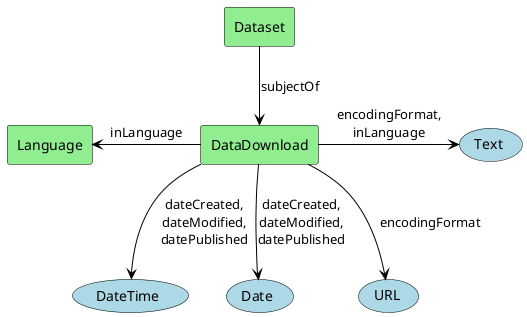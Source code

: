 @startuml

!define Class agent
!define Property usecase

skinparam Property {
BackgroundColor LightBlue
BorderColor Black
  ArrowColor Black
  linetype Ortho
}

skinparam Class {
BackgroundColor LightGreen
BorderColor Black
ArrowColor Black
linetype Ortho
}

Class Dataset
Class DataDownload
Class Language


Dataset -down-> DataDownload : "subjectOf"

DataDownload -down-> (DateTime) : "dateCreated,\ndateModified,\ndatePublished"

DataDownload -down-> (Date) : "dateCreated,\ndateModified,\ndatePublished"

DataDownload -right-> (Text) : "encodingFormat,\ninLanguage"

DataDownload --> (URL) : "encodingFormat"

DataDownload -left-> Language : "inLanguage"




@enduml